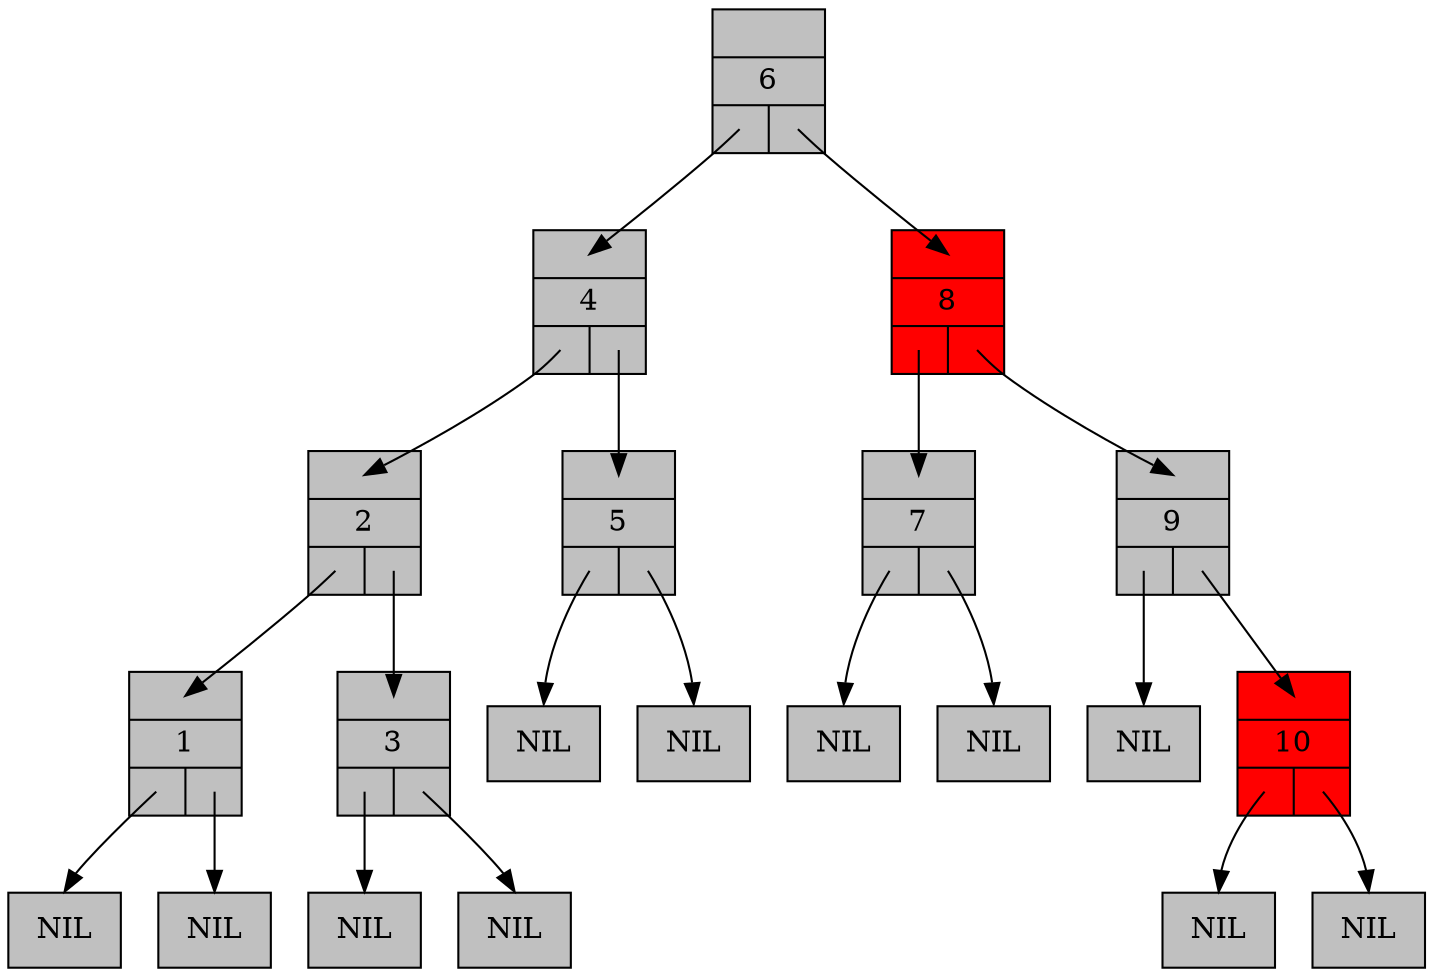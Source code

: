 digraph RedBlackTree {
  graph[ranksep=0.5];
  node[shape=record];

	n1 [label="{{<parent>}|1|{<left>|<right>}}", style=filled, fillcolor=gray];
	lnil1 [style=filled, fillcolor=gray, label="NIL"];
	n1:left:c -> lnil1:n [headclip=false, tailclip=false]
	rnil1 [style=filled, fillcolor=gray, label="NIL"];
	n1:right:c -> rnil1:n [headclip=false, tailclip=false]
	n2 [label="{{<parent>}|2|{<left>|<right>}}", style=filled, fillcolor=gray];
	n2:left:c -> n1:parent:c [headclip=false, tailclip=false]
	n2:right:c -> n3:parent:c [headclip=false, tailclip=false]
	n3 [label="{{<parent>}|3|{<left>|<right>}}", style=filled, fillcolor=gray];
	lnil3 [style=filled, fillcolor=gray, label="NIL"];
	n3:left:c -> lnil3:n [headclip=false, tailclip=false]
	rnil3 [style=filled, fillcolor=gray, label="NIL"];
	n3:right:c -> rnil3:n [headclip=false, tailclip=false]
	n4 [label="{{<parent>}|4|{<left>|<right>}}", style=filled, fillcolor=gray];
	n4:left:c -> n2:parent:c [headclip=false, tailclip=false]
	n4:right:c -> n5:parent:c [headclip=false, tailclip=false]
	n5 [label="{{<parent>}|5|{<left>|<right>}}", style=filled, fillcolor=gray];
	lnil5 [style=filled, fillcolor=gray, label="NIL"];
	n5:left:c -> lnil5:n [headclip=false, tailclip=false]
	rnil5 [style=filled, fillcolor=gray, label="NIL"];
	n5:right:c -> rnil5:n [headclip=false, tailclip=false]
	n6 [label="{{<parent>}|6|{<left>|<right>}}", style=filled, fillcolor=gray];
	n6:left:c -> n4:parent:c [headclip=false, tailclip=false]
	n6:right:c -> n8:parent:c [headclip=false, tailclip=false]
	n7 [label="{{<parent>}|7|{<left>|<right>}}", style=filled, fillcolor=gray];
	lnil7 [style=filled, fillcolor=gray, label="NIL"];
	n7:left:c -> lnil7:n [headclip=false, tailclip=false]
	rnil7 [style=filled, fillcolor=gray, label="NIL"];
	n7:right:c -> rnil7:n [headclip=false, tailclip=false]
	n8 [label="{{<parent>}|8|{<left>|<right>}}", style=filled, fillcolor=red];
	n8:left:c -> n7:parent:c [headclip=false, tailclip=false]
	n8:right:c -> n9:parent:c [headclip=false, tailclip=false]
	n9 [label="{{<parent>}|9|{<left>|<right>}}", style=filled, fillcolor=gray];
	lnil9 [style=filled, fillcolor=gray, label="NIL"];
	n9:left:c -> lnil9:n [headclip=false, tailclip=false]
	n9:right:c -> n10:parent:c [headclip=false, tailclip=false]
	n10 [label="{{<parent>}|10|{<left>|<right>}}", style=filled, fillcolor=red];
	lnil10 [style=filled, fillcolor=gray, label="NIL"];
	n10:left:c -> lnil10:n [headclip=false, tailclip=false]
	rnil10 [style=filled, fillcolor=gray, label="NIL"];
	n10:right:c -> rnil10:n [headclip=false, tailclip=false]

}
